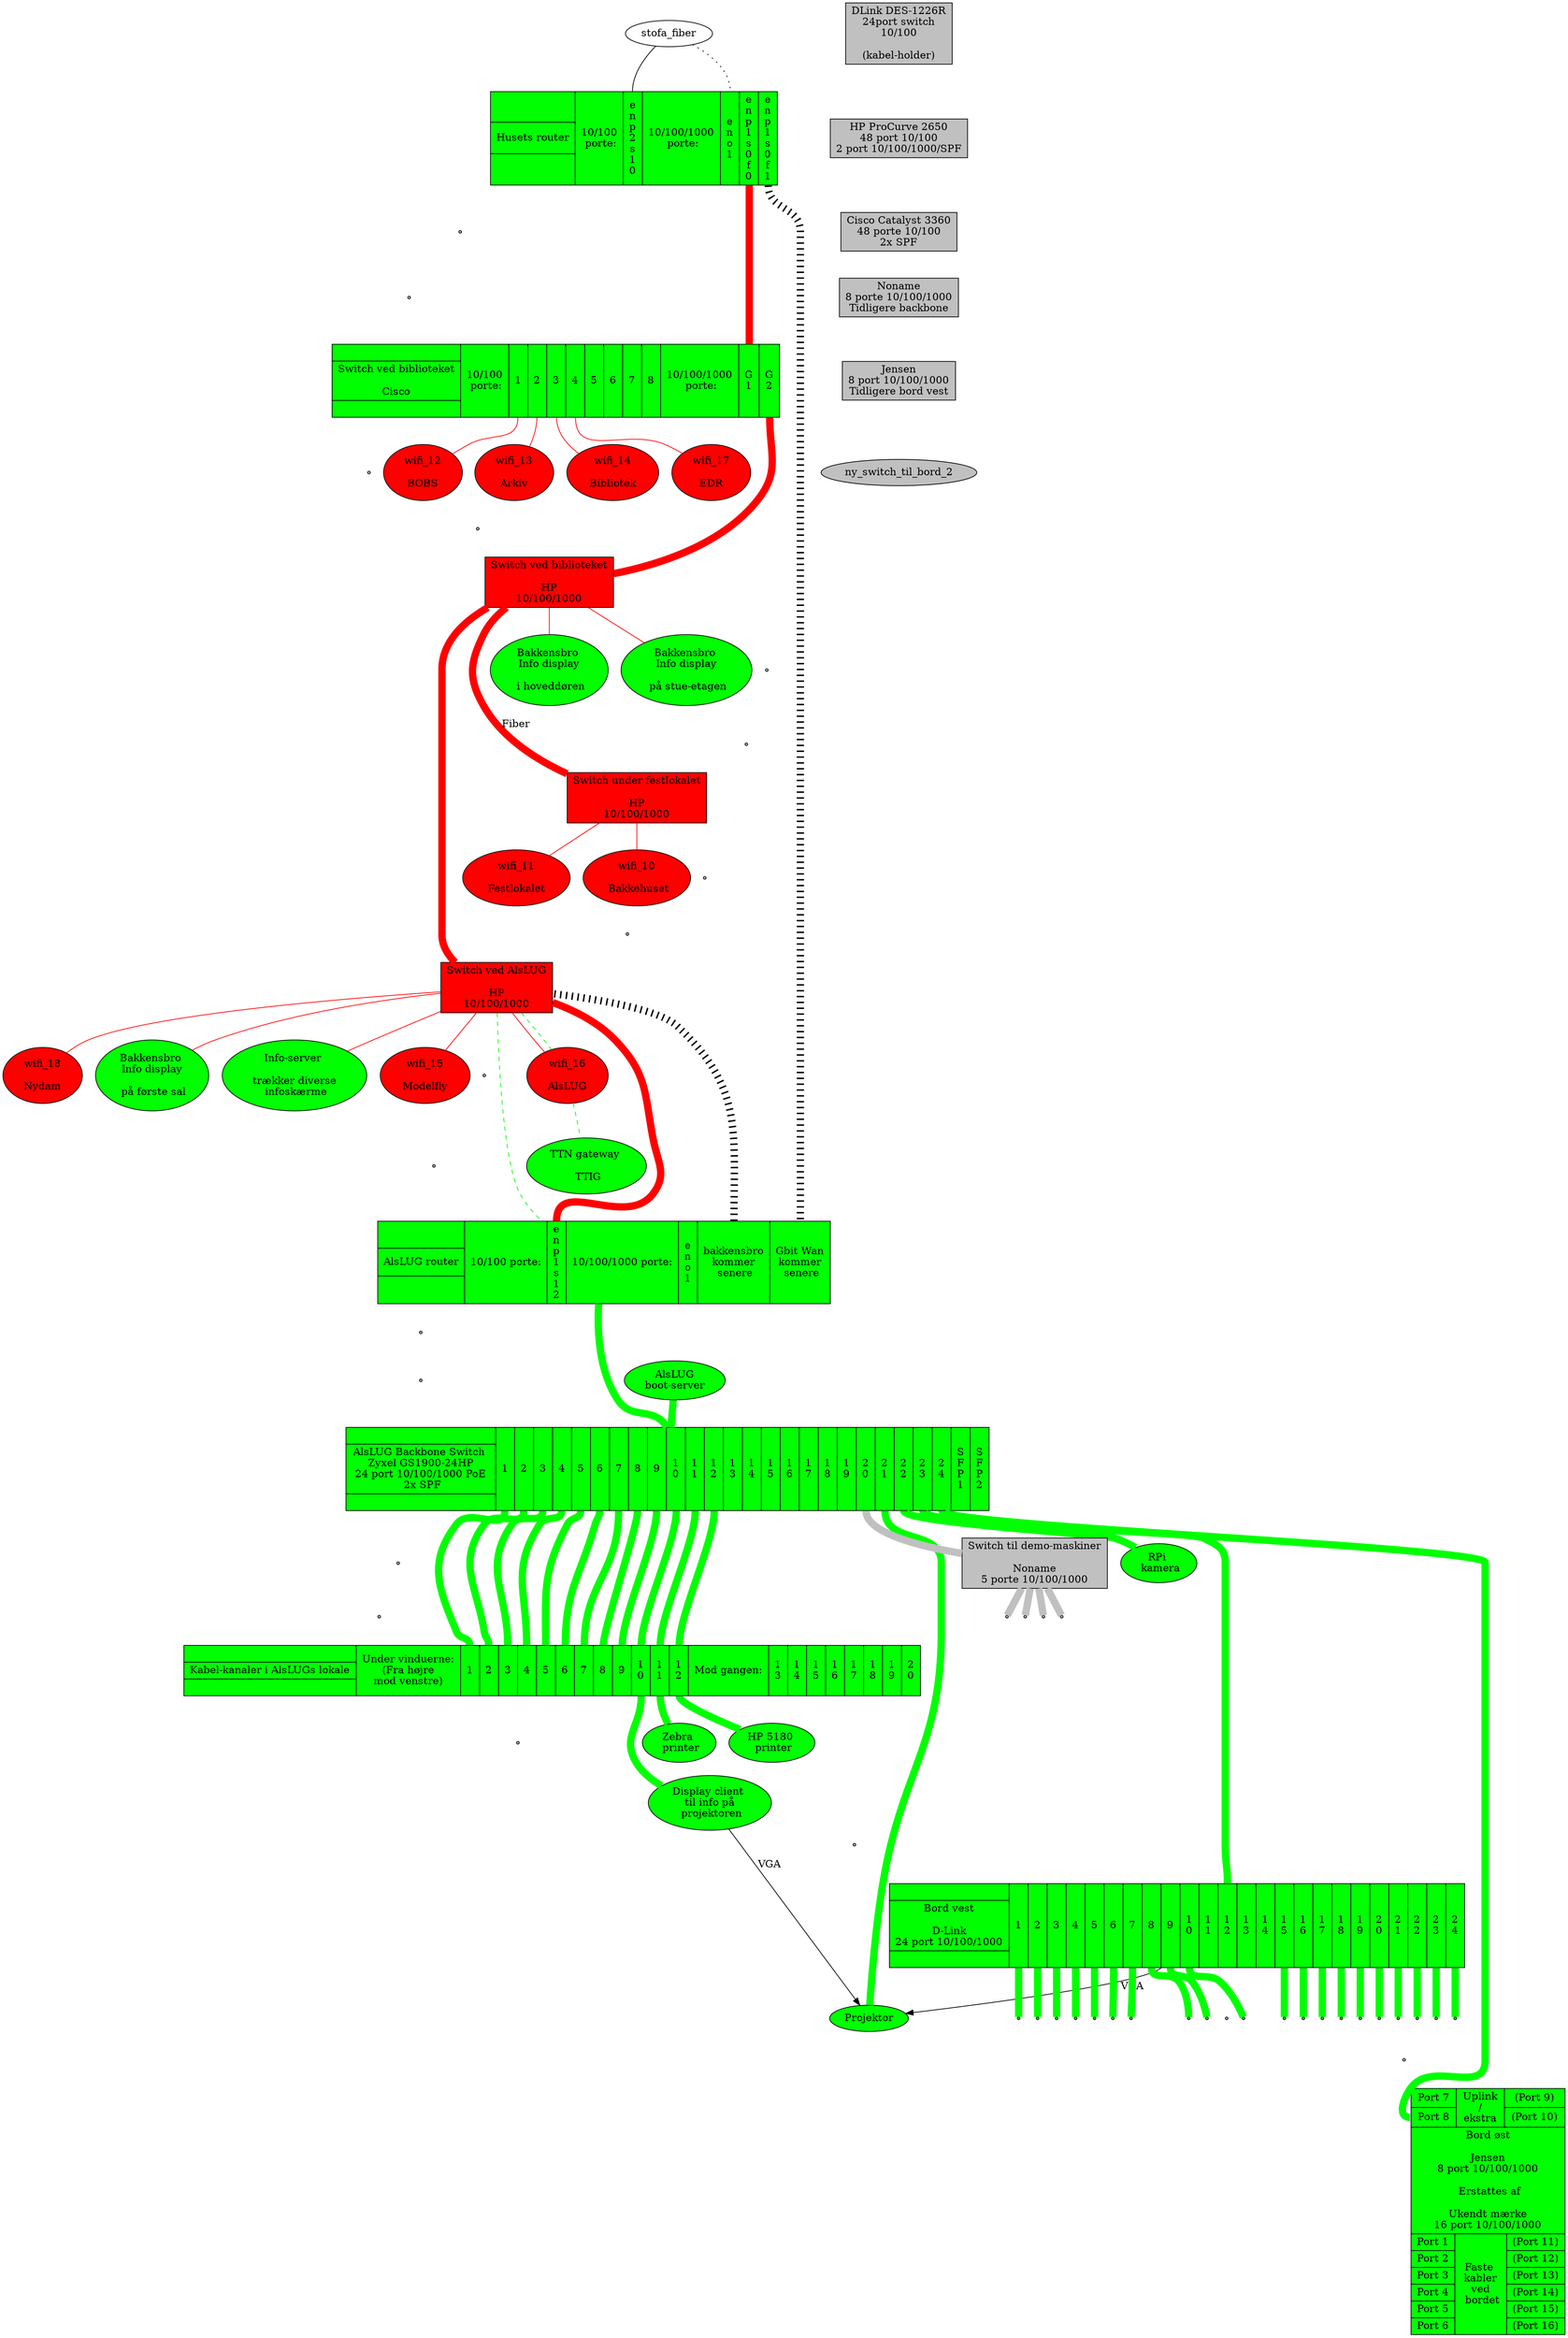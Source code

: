 digraph xxx {
  edge [ dir=none penwidth=100 ];

  node [ style=filled fillcolor=red ];
  husets_router [ fillcolor=green shape=record label="{ <head> | Husets router | }
					| 10/100\n porte:
					|<enp2s10> e\nn\np\n2\ns\n1\n0
					| 10/100/1000\n porte:
  					|<eno1> e\nn\no\n1
					|<enp1s0f0> e\nn\np\n1\ns\n0\nf\n0
					|<enp1s0f1> e\nn\np\n1\ns\n0\nf\n1
  					" ];
  cisco_switch [ fillcolor=green shape=record label="{ | <head> Switch ved biblioteket\n\nCisco | }
					| 10/100\n porte:
  					|<1> 1
  					|<2> 2
  					|<3> 3
  					|<4> 4
  					|<5> 5
  					|<6> 6
  					|<7> 7
  					|<8> 8
					| 10/100/1000\n porte:
  					|<gi1> G\n1
  					|<gi2> G\n2
					" ];
  husets_switch_1 [ shape=box label="Switch ved biblioteket\n\nHP\n10/100/1000" ];
  husets_switch_2 [ shape=box label="Switch ved AlsLUG\n\nHP\n10/100/1000" ];
  festlokale_switch [ shape=box label="Switch under festlokalet\n\nHP\n10/100/1000" ];
  wifi_10 [ label=" wifi_10 \n\n Bakkehuset"                  ];
  wifi_11 [ label=" wifi_11 \n\n Festlokalet "                ];
  wifi_12 [ label=" wifi_12 \n\n BOBS "                       ];
  wifi_13 [ label=" wifi_13 \n\n Arkiv "                      ];
  wifi_14 [ label=" wifi_14 \n\n Bibliotek "                  ];
  wifi_15 [ label=" wifi_15 \n\n Modelfly "                   ];
  wifi_16 [ label=" wifi_16 \n\n AlsLUG "                     ];
  wifi_17 [ label=" wifi_17 \n\n EDR "                        ];
  wifi_18 [ label=" wifi_18 \n\n Nydam "                      ];
  
  node [ style=filled fillcolor=green ];
  AlsLUG_TTIG		[ label="TTN gateway \n\n TTIG"					];
  bakkensbro_info_doer	[ label="Bakkensbro \n Info display \n\n i hoveddøren"		];
  bakkensbro_info_stuen	[ label="Bakkensbro \n Info display \n\n på stue-etagen"	];
  bakkensbro_info_1_sal	[ label="Bakkensbro \n Info display \n\n på første sal"		];
  info_server		[ label="Info-server \n\n trækker diverse \n infoskærme"	];
  alslug_router [ shape=record label="{ | <head> AlsLUG router | }
					| 10/100 porte:
  					|<enp1s12> e\nn\np\n1\ns\n1\n2
					| 10/100/1000 porte:
					|<eno1> e\nn\no\n1
					|<bakkensbro> bakkensbro\nkommer\n senere
					|<g_wan> Gbit Wan\nkommer\n senere
					" ];
  husets_router:enp1s0f1 -> alslug_router:g_wan [ style=dotted penwidth=10];
  alslug_router:bakkensbro -> husets_switch_2 [ style=dotted penwidth=10];
  alslug_gl_bootserver [ label="AlsLUG\nboot-server" ];
  alslug_projektor_client [ label="Display client \n til info på \n projektoren" ];
  alslug_backbone_switch [ shape=record label="{ | <head> AlsLUG Backbone Switch \n Zyxel GS1900-24HP \n 24 port 10/100/1000 PoE \n 2x SPF | }
  				|<1> 1
				|<2> 2
				|<3> 3
				|<4> 4
				|<5> 5
				|<6> 6
				|<7> 7
				|<8> 8
				|<9> 9
				|<10> 1\n0
				|<11> 1\n1
				|<12> 1\n2
				|<13> 1\n3
				|<14> 1\n4
				|<15> 1\n5
				|<16> 1\n6
				|<17> 1\n7
				|<18> 1\n8
				|<19> 1\n9
				|<20> 2\n0
				|<21> 2\n1
				|<22> 2\n2
				|<23> 2\n3
				|<24> 2\n4
				|<SFP1> S\nF\nP\n1
				|<SPF2> S\nF\nP\n2
				"];
  alslug_kabelkanaler  [ shape=record label="{ | <head> Kabel-kanaler i AlsLUGs lokale | }
  						| Under vinduerne:\n(Fra højre\nmod venstre)
  						| <1> 1 | <2> 2 | <3> 3 | <4> 4
						| <5> 5 | <6> 6 | <7> 7 | <8> 8
						| <9> 9 | <10> 1\n0 | <11> 1\n1 | <12>1\n2
						| Mod gangen:
						| <13> 1\n3 | <14> 1\n4 | <15> 1\n5 | <16> 1\n6
						| <17> 1\n7 | <18> 1\n8 | <19> 1\n9 | <20> 2\n0
						"];	
  {
    edge [ color=green style=solid penwidth=10 ];
    alslug_backbone_switch:1 -> alslug_kabelkanaler:1;
    alslug_backbone_switch:2 -> alslug_kabelkanaler:2;
    alslug_backbone_switch:3 -> alslug_kabelkanaler:3;
    alslug_backbone_switch:4 -> alslug_kabelkanaler:4;
    alslug_backbone_switch:5 -> alslug_kabelkanaler:5;
    alslug_backbone_switch:6 -> alslug_kabelkanaler:6;
    alslug_backbone_switch:7 -> alslug_kabelkanaler:7;
    alslug_backbone_switch:8 -> alslug_kabelkanaler:8;
    alslug_backbone_switch:9 -> alslug_kabelkanaler:9;
    alslug_backbone_switch:10 -> alslug_kabelkanaler:10;
    alslug_backbone_switch:11 -> alslug_kabelkanaler:11;
    alslug_backbone_switch:12 -> alslug_kabelkanaler:12;
  }
  alslug_projektor [ label="Projektor" ]
  alslug_hp5180 [ label="HP 5180 \n printer" ]
  alslug_zebra [ label="Zebra \n printer" ]
  RPi_camera [ label="RPi \n kamera" ]
  bord_1 [ shape=record label="{ | <bord> Bord vest\n\nD-Link\n24 port 10/100/1000 | }
			| <1> 1
			| <2> 2
			| <3> 3
			| <4> 4
			| <5> 5
			| <6> 6
			| <7> 7
			| <8> 8
			| <9> 9
			| <10> 1\n0
			
			| <11> 1\n1
			| <12> 1\n2
			| <13> 1\n3
			| <14> 1\n4
			
			| <15> 1\n5
			| <16> 1\n6
			| <17> 1\n7
			| <18> 1\n8
			| <19> 1\n9
			| <20> 2\n0
			| <21> 2\n1
			| <22> 2\n2
			| <23> 2\n3
			| <24> 2\n4
		}"];
  {
    node [ shape=point ];
    edge [ color=green penwidth=10];
    bord_1:1 -> _bord_1_1;
    bord_1:2 -> _bord_1_2;
    bord_1:3 -> _bord_1_3;
    bord_1:4 -> _bord_1_4;
    bord_1:5 -> _bord_1_5;
    bord_1:6 -> _bord_1_6;
    bord_1:7 -> _bord_1_7;
    bord_1:8 -> _bord_1_8;
    bord_1:9 -> _bord_1_9;
    bord_1:10 -> _bord_1_10;

    bord_1:15 -> _bord_1_15;
    bord_1:16 -> _bord_1_16;
    bord_1:17 -> _bord_1_17;
    bord_1:18 -> _bord_1_18;
    bord_1:19 -> _bord_1_19;
    bord_1:20 -> _bord_1_20;
    bord_1:21 -> _bord_1_21;
    bord_1:22 -> _bord_1_22;
    bord_1:23 -> _bord_1_23;
    bord_1:24 -> _bord_1_24;
  }
  bord_2 [ shape=record label="{
  		{
  			{<7> Port 7|<8> Port 8}
			|Uplink\n/\nekstra|
  			{<9> (Port 9)|<10> (Port 10)}
		}
		|<bord> Bord øst\n\nJensen\n8 port 10/100/1000\n\n Erstattes af\n\nUkendt mærke\n16 port 10/100/1000|
		{
			{Port 1|Port 2|Port 3|Port 4|Port 5|Port 6}
			|Faste \n kabler \n ved \n bordet|
			{(Port 11)|(Port 12)|(Port 13)|(Port 14)|(Port 15)|(Port 16)}
		}
		}"];
 
  // Udstyr som pt ikke bruges
  node [ style=filled fillcolor=gray ];
  switch_24p      [ shape=box label="DLink DES-1226R\n24port switch\n10/100\n\n(kabel-holder)"];
  switch_48p      [ shape=box label="HP ProCurve 2650\n48 port 10/100\n2 port 10/100/1000/SPF"];
  switch_48p_poe  [ shape=box label="Cisco Catalyst 3360\n48 porte 10/100\n2x SPF"];
  switch_5p       [ shape=box label="Switch til demo-maskiner\n\nNoname\n5 porte 10/100/1000" ];
  switch_8p       [ shape=box label="Noname\n8 porte 10/100/1000\nTidligere backbone" ];
  switch_8p_vest    [ shape=box label="Jensen\n8 port 10/100/1000\nTidligere bord vest" ];
  
  switch_24p -> switch_48p -> switch_48p_poe -> switch_8p -> switch_8p_vest -> ny_switch_til_bord_2 [ color=invis ];
  
  
  node [ style=normal ];
  // Internet forbindelser
  stofa_fiber      -> husets_router:enp2s10	[ penwidth=1 fillcolor=black style=filled ];
  stofa_fiber      -> husets_router:eno1	[ penwidth=1 fillcolor=black style=dotted ];
  
  // Husets forbindelser
  edge  [ color=red style=solid ];
  husets_router:enp1s0f0 -> cisco_switch:gi1                                                                                     [ penwidth=10 ];
                            cisco_switch:1 ->                          wifi_12                                                   [ penwidth=1 ];
                            cisco_switch:2 ->                                  wifi_13                                           [ penwidth=1 ];
                            cisco_switch:3 ->                                          wifi_14                                   [ penwidth=1 ];
                            cisco_switch:4 ->                                                                  wifi_17           [ penwidth=1 ];
                            cisco_switch:gi2 -> husets_switch_1                                                                  [ penwidth=10 ];
                                                husets_switch_1 -> { bakkensbro_info_doer bakkensbro_info_stuen }                [ penwidth=1 ];
                                                husets_switch_1 -> festlokale_switch                                             [ penwidth=10 label="Fiber" ];
          	                                                   festlokale_switch -> { wifi_10 wifi_11                      } [ penwidth=1 ];
                                                husets_switch_1 -> husets_switch_2                                               [ penwidth=10 color=red ];
                                                                   husets_switch_2 -> alslug_router:enp1s12                      [ penwidth=10 color=red ];
                                                                   husets_switch_2 -> {        wifi_15 wifi_16         wifi_18 } [ penwidth=1 ];
                                                                   husets_switch_2 -> { bakkensbro_info_1_sal info_server }      [ penwidth=1 ];


  // VLAN forbindelser over bakkensbros netværk
  edge  [ color=green style=dashed ];
  husets_switch_2 -> { alslug_router:enp1s12 wifi_16 }                                                                    [ penwidth=1 ];

  // Interne forbindelser
  edge [ color=green style=solid penwidth=10 ];
  node [ shape=point ];
  
  {alslug_router:eno1 alslug_gl_bootserver} -> alslug_backbone_switch:any;
  alslug_kabelkanaler:12 -> alslug_hp5180;
  alslug_kabelkanaler:11 -> alslug_zebra;
  alslug_kabelkanaler:10 -> alslug_projektor_client;
  alslug_backbone_switch:20 -> switch_5p -> { demo_1 demo_2 demo_3 demo_4 } [ color=gray ];
  alslug_backbone_switch:21 -> alslug_projektor;
  alslug_backbone_switch:22 -> RPi_camera;
  alslug_backbone_switch:23 -> bord_1:12;
  alslug_backbone_switch:24 -> bord_2:8;

  alslug_projektor_client -> alslug_projektor [ color=black penwidth=1 label="VGA" dir=forward ];
  bord_1:head -> alslug_projektor [ color=black penwidth=1 label="VGA" dir=forward ];
  wifi_16 -> AlsLUG_TTIG [ penwidth=1 style=dashed ];
  
  {
    edge [ color=invis ];
    node [ shape=point ];
    husets_router:head
    		-> _X_1_ -> _Y_1_ -> cisco_switch:head
		-> _X_2_ -> _Y_2_ -> husets_switch_1:head
		-> _X_3_ -> _Y_3_ -> festlokale_switch:head
		-> _X_4_ -> _Y_4_ -> husets_switch_2:head
		-> _X_5_ -> _Y_5_ -> alslug_router:head
		-> _X_6_ -> _Y_6_ -> alslug_backbone_switch:head
		-> _X_7_ -> _Y_7_ -> alslug_kabelkanaler:head
		-> _X_8_ -> _Y_8_ -> bord_1:head
		-> _X_9_ -> _Y_9_ -> bord_2:head
		;
  }

  subgraph {
    rank = same;
#    alslug_projektor;
#    alslug_hp5180;
    alslug_backbone_switch;
  }
}

